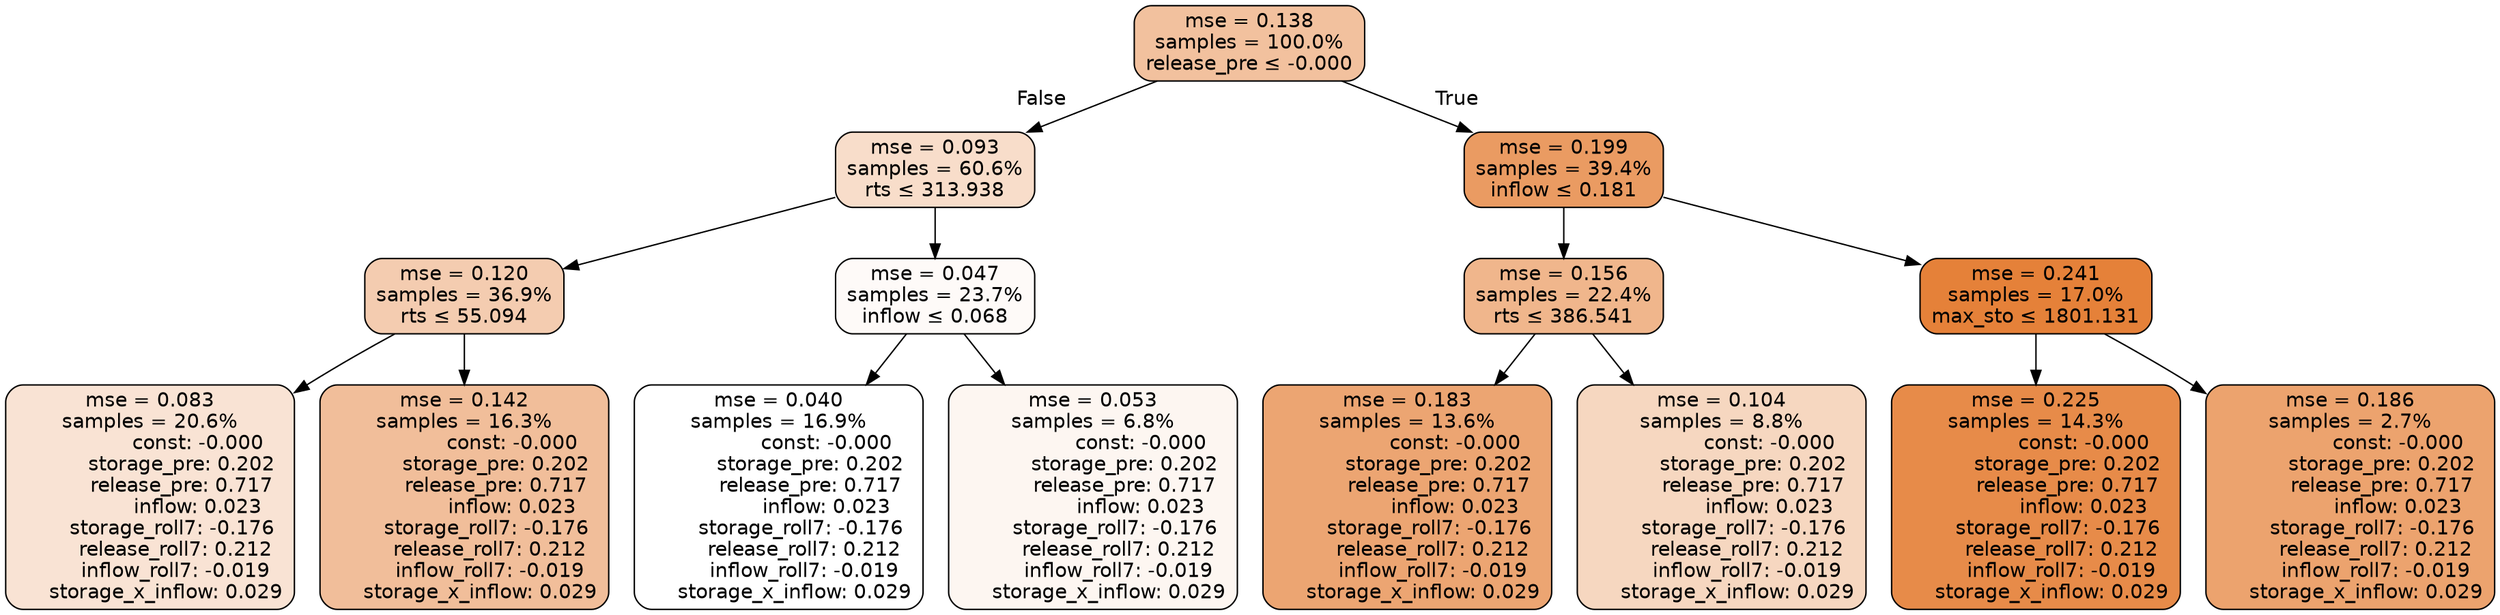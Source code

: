 digraph tree {
node [shape=rectangle, style="filled, rounded", color="black", fontname=helvetica] ;
edge [fontname=helvetica] ;
	"0" [label="mse = 0.138
samples = 100.0%
release_pre &le; -0.000", fillcolor="#f2c19e"]
	"1" [label="mse = 0.093
samples = 60.6%
rts &le; 313.938", fillcolor="#f8ddca"]
	"2" [label="mse = 0.120
samples = 36.9%
rts &le; 55.094", fillcolor="#f4ccb0"]
	"3" [label="mse = 0.083
samples = 20.6%
               const: -0.000
          storage_pre: 0.202
          release_pre: 0.717
               inflow: 0.023
       storage_roll7: -0.176
        release_roll7: 0.212
        inflow_roll7: -0.019
     storage_x_inflow: 0.029", fillcolor="#f9e3d4"]
	"4" [label="mse = 0.142
samples = 16.3%
               const: -0.000
          storage_pre: 0.202
          release_pre: 0.717
               inflow: 0.023
       storage_roll7: -0.176
        release_roll7: 0.212
        inflow_roll7: -0.019
     storage_x_inflow: 0.029", fillcolor="#f1be9a"]
	"5" [label="mse = 0.047
samples = 23.7%
inflow &le; 0.068", fillcolor="#fefaf8"]
	"6" [label="mse = 0.040
samples = 16.9%
               const: -0.000
          storage_pre: 0.202
          release_pre: 0.717
               inflow: 0.023
       storage_roll7: -0.176
        release_roll7: 0.212
        inflow_roll7: -0.019
     storage_x_inflow: 0.029", fillcolor="#ffffff"]
	"7" [label="mse = 0.053
samples = 6.8%
               const: -0.000
          storage_pre: 0.202
          release_pre: 0.717
               inflow: 0.023
       storage_roll7: -0.176
        release_roll7: 0.212
        inflow_roll7: -0.019
     storage_x_inflow: 0.029", fillcolor="#fdf6f1"]
	"8" [label="mse = 0.199
samples = 39.4%
inflow &le; 0.181", fillcolor="#ea9b62"]
	"9" [label="mse = 0.156
samples = 22.4%
rts &le; 386.541", fillcolor="#f0b68c"]
	"10" [label="mse = 0.183
samples = 13.6%
               const: -0.000
          storage_pre: 0.202
          release_pre: 0.717
               inflow: 0.023
       storage_roll7: -0.176
        release_roll7: 0.212
        inflow_roll7: -0.019
     storage_x_inflow: 0.029", fillcolor="#eca572"]
	"11" [label="mse = 0.104
samples = 8.8%
               const: -0.000
          storage_pre: 0.202
          release_pre: 0.717
               inflow: 0.023
       storage_roll7: -0.176
        release_roll7: 0.212
        inflow_roll7: -0.019
     storage_x_inflow: 0.029", fillcolor="#f6d7c0"]
	"12" [label="mse = 0.241
samples = 17.0%
max_sto &le; 1801.131", fillcolor="#e58139"]
	"13" [label="mse = 0.225
samples = 14.3%
               const: -0.000
          storage_pre: 0.202
          release_pre: 0.717
               inflow: 0.023
       storage_roll7: -0.176
        release_roll7: 0.212
        inflow_roll7: -0.019
     storage_x_inflow: 0.029", fillcolor="#e78b49"]
	"14" [label="mse = 0.186
samples = 2.7%
               const: -0.000
          storage_pre: 0.202
          release_pre: 0.717
               inflow: 0.023
       storage_roll7: -0.176
        release_roll7: 0.212
        inflow_roll7: -0.019
     storage_x_inflow: 0.029", fillcolor="#eca36e"]

	"0" -> "1" [labeldistance=2.5, labelangle=45, headlabel="False"]
	"1" -> "2"
	"2" -> "3"
	"2" -> "4"
	"1" -> "5"
	"5" -> "6"
	"5" -> "7"
	"0" -> "8" [labeldistance=2.5, labelangle=-45, headlabel="True"]
	"8" -> "9"
	"9" -> "10"
	"9" -> "11"
	"8" -> "12"
	"12" -> "13"
	"12" -> "14"
}